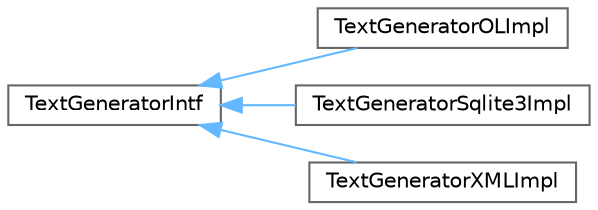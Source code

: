 digraph "Graphical Class Hierarchy"
{
 // INTERACTIVE_SVG=YES
 // LATEX_PDF_SIZE
  bgcolor="transparent";
  edge [fontname=Helvetica,fontsize=10,labelfontname=Helvetica,labelfontsize=10];
  node [fontname=Helvetica,fontsize=10,shape=box,height=0.2,width=0.4];
  rankdir="LR";
  Node0 [id="Node000000",label="TextGeneratorIntf",height=0.2,width=0.4,color="grey40", fillcolor="white", style="filled",URL="$d0/dcf/class_text_generator_intf.html",tooltip="Abstract interface for a hyperlinked text fragment."];
  Node0 -> Node1 [id="edge255_Node000000_Node000001",dir="back",color="steelblue1",style="solid",tooltip=" "];
  Node1 [id="Node000001",label="TextGeneratorOLImpl",height=0.2,width=0.4,color="grey40", fillcolor="white", style="filled",URL="$db/d2b/class_text_generator_o_l_impl.html",tooltip="Implements TextGeneratorIntf for an OutputDocInterface stream."];
  Node0 -> Node2 [id="edge256_Node000000_Node000002",dir="back",color="steelblue1",style="solid",tooltip=" "];
  Node2 [id="Node000002",label="TextGeneratorSqlite3Impl",height=0.2,width=0.4,color="grey40", fillcolor="white", style="filled",URL="$da/d6e/class_text_generator_sqlite3_impl.html",tooltip=" "];
  Node0 -> Node3 [id="edge257_Node000000_Node000003",dir="back",color="steelblue1",style="solid",tooltip=" "];
  Node3 [id="Node000003",label="TextGeneratorXMLImpl",height=0.2,width=0.4,color="grey40", fillcolor="white", style="filled",URL="$db/d9f/class_text_generator_x_m_l_impl.html",tooltip="Implements TextGeneratorIntf for an XML stream."];
}
